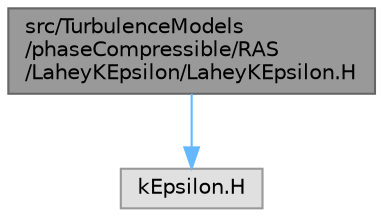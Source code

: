 digraph "src/TurbulenceModels/phaseCompressible/RAS/LaheyKEpsilon/LaheyKEpsilon.H"
{
 // LATEX_PDF_SIZE
  bgcolor="transparent";
  edge [fontname=Helvetica,fontsize=10,labelfontname=Helvetica,labelfontsize=10];
  node [fontname=Helvetica,fontsize=10,shape=box,height=0.2,width=0.4];
  Node1 [id="Node000001",label="src/TurbulenceModels\l/phaseCompressible/RAS\l/LaheyKEpsilon/LaheyKEpsilon.H",height=0.2,width=0.4,color="gray40", fillcolor="grey60", style="filled", fontcolor="black",tooltip=" "];
  Node1 -> Node2 [id="edge1_Node000001_Node000002",color="steelblue1",style="solid",tooltip=" "];
  Node2 [id="Node000002",label="kEpsilon.H",height=0.2,width=0.4,color="grey60", fillcolor="#E0E0E0", style="filled",tooltip=" "];
}
